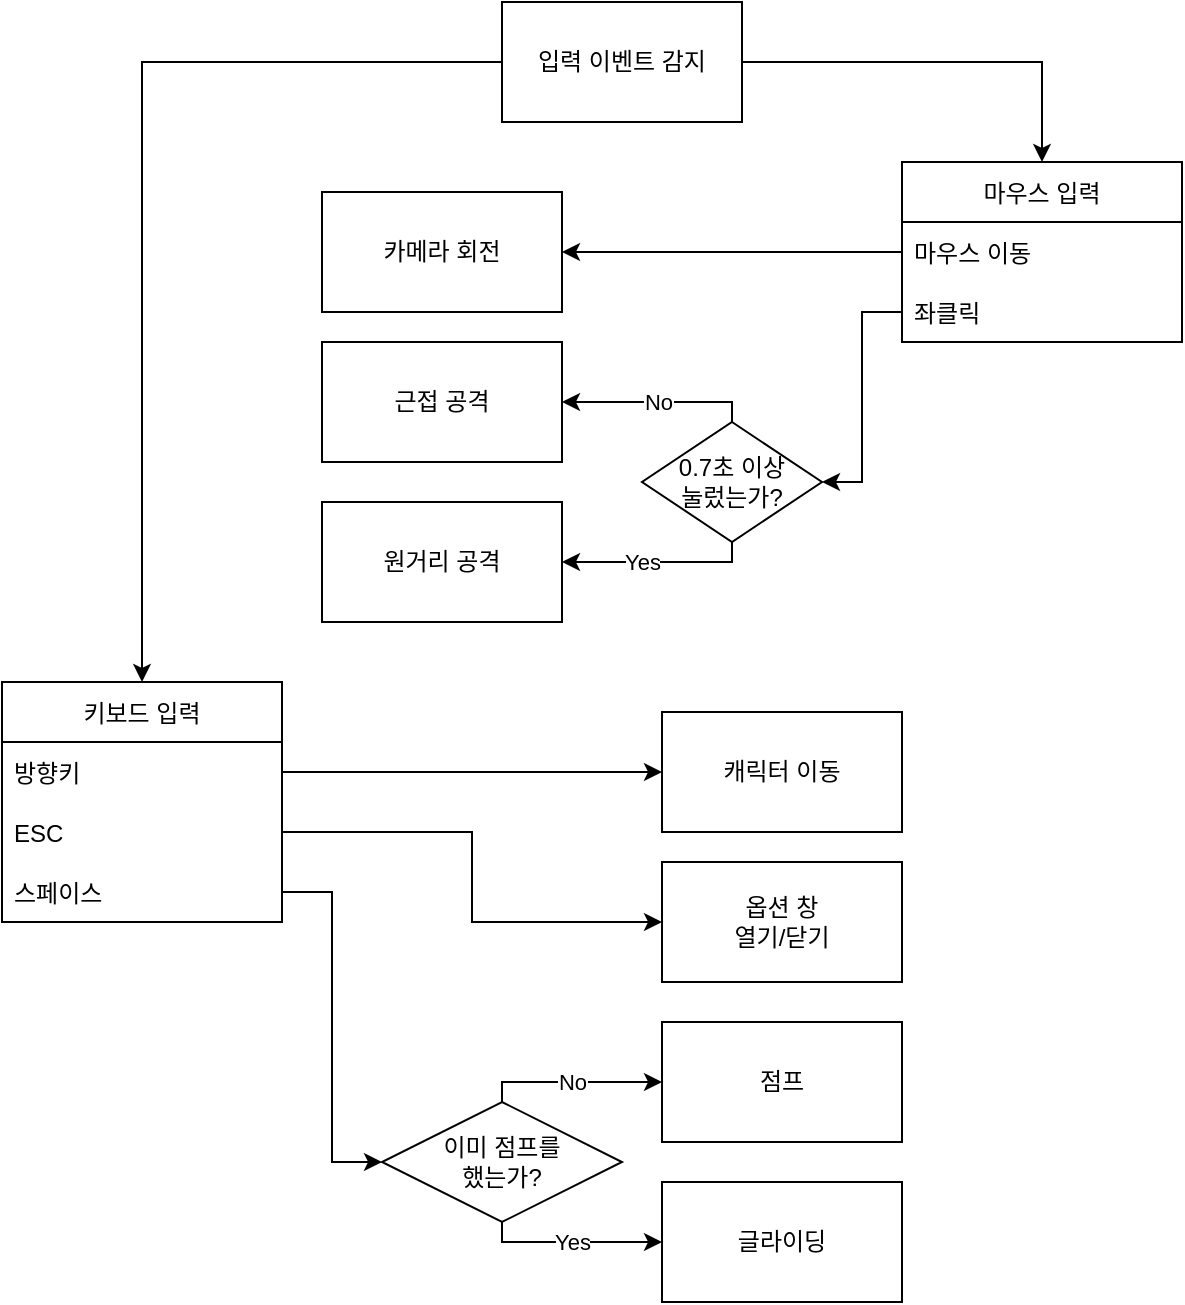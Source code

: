 <mxfile version="20.4.2" type="github">
  <diagram id="82kd5PlZFJquaqxWWlsF" name="페이지-1">
    <mxGraphModel dx="1422" dy="786" grid="1" gridSize="10" guides="1" tooltips="1" connect="1" arrows="1" fold="1" page="1" pageScale="1" pageWidth="700" pageHeight="800" math="0" shadow="0">
      <root>
        <mxCell id="0" />
        <mxCell id="1" parent="0" />
        <mxCell id="J3UUGQHg230ujq2XqdDO-4" value="" style="edgeStyle=orthogonalEdgeStyle;rounded=0;orthogonalLoop=1;jettySize=auto;html=1;entryX=0.5;entryY=0;entryDx=0;entryDy=0;" edge="1" parent="1" source="J3UUGQHg230ujq2XqdDO-1" target="J3UUGQHg230ujq2XqdDO-24">
          <mxGeometry relative="1" as="geometry">
            <mxPoint x="120" y="130" as="targetPoint" />
          </mxGeometry>
        </mxCell>
        <mxCell id="J3UUGQHg230ujq2XqdDO-6" value="" style="edgeStyle=orthogonalEdgeStyle;rounded=0;orthogonalLoop=1;jettySize=auto;html=1;entryX=0.5;entryY=0;entryDx=0;entryDy=0;" edge="1" parent="1" source="J3UUGQHg230ujq2XqdDO-1" target="J3UUGQHg230ujq2XqdDO-9">
          <mxGeometry relative="1" as="geometry">
            <mxPoint x="570" y="130" as="targetPoint" />
          </mxGeometry>
        </mxCell>
        <mxCell id="J3UUGQHg230ujq2XqdDO-1" value="입력 이벤트 감지" style="rounded=0;whiteSpace=wrap;html=1;" vertex="1" parent="1">
          <mxGeometry x="300" y="50" width="120" height="60" as="geometry" />
        </mxCell>
        <mxCell id="J3UUGQHg230ujq2XqdDO-9" value="마우스 입력" style="swimlane;fontStyle=0;childLayout=stackLayout;horizontal=1;startSize=30;horizontalStack=0;resizeParent=1;resizeParentMax=0;resizeLast=0;collapsible=1;marginBottom=0;" vertex="1" parent="1">
          <mxGeometry x="500" y="130" width="140" height="90" as="geometry" />
        </mxCell>
        <mxCell id="J3UUGQHg230ujq2XqdDO-10" value="마우스 이동" style="text;strokeColor=none;fillColor=none;align=left;verticalAlign=middle;spacingLeft=4;spacingRight=4;overflow=hidden;points=[[0,0.5],[1,0.5]];portConstraint=eastwest;rotatable=0;" vertex="1" parent="J3UUGQHg230ujq2XqdDO-9">
          <mxGeometry y="30" width="140" height="30" as="geometry" />
        </mxCell>
        <mxCell id="J3UUGQHg230ujq2XqdDO-11" value="좌클릭" style="text;strokeColor=none;fillColor=none;align=left;verticalAlign=middle;spacingLeft=4;spacingRight=4;overflow=hidden;points=[[0,0.5],[1,0.5]];portConstraint=eastwest;rotatable=0;" vertex="1" parent="J3UUGQHg230ujq2XqdDO-9">
          <mxGeometry y="60" width="140" height="30" as="geometry" />
        </mxCell>
        <mxCell id="J3UUGQHg230ujq2XqdDO-18" value="카메라 회전" style="rounded=0;whiteSpace=wrap;html=1;" vertex="1" parent="1">
          <mxGeometry x="210" y="145" width="120" height="60" as="geometry" />
        </mxCell>
        <mxCell id="J3UUGQHg230ujq2XqdDO-19" style="edgeStyle=orthogonalEdgeStyle;rounded=0;orthogonalLoop=1;jettySize=auto;html=1;exitX=0;exitY=0.5;exitDx=0;exitDy=0;entryX=1;entryY=0.5;entryDx=0;entryDy=0;" edge="1" parent="1" source="J3UUGQHg230ujq2XqdDO-10" target="J3UUGQHg230ujq2XqdDO-18">
          <mxGeometry relative="1" as="geometry" />
        </mxCell>
        <mxCell id="J3UUGQHg230ujq2XqdDO-20" value="근접 공격" style="rounded=0;whiteSpace=wrap;html=1;" vertex="1" parent="1">
          <mxGeometry x="210" y="220" width="120" height="60" as="geometry" />
        </mxCell>
        <mxCell id="J3UUGQHg230ujq2XqdDO-21" value="원거리 공격" style="rounded=0;whiteSpace=wrap;html=1;" vertex="1" parent="1">
          <mxGeometry x="210" y="300" width="120" height="60" as="geometry" />
        </mxCell>
        <mxCell id="J3UUGQHg230ujq2XqdDO-24" value="키보드 입력" style="swimlane;fontStyle=0;childLayout=stackLayout;horizontal=1;startSize=30;horizontalStack=0;resizeParent=1;resizeParentMax=0;resizeLast=0;collapsible=1;marginBottom=0;" vertex="1" parent="1">
          <mxGeometry x="50" y="390" width="140" height="120" as="geometry" />
        </mxCell>
        <mxCell id="J3UUGQHg230ujq2XqdDO-29" value="방향키" style="text;strokeColor=none;fillColor=none;align=left;verticalAlign=middle;spacingLeft=4;spacingRight=4;overflow=hidden;points=[[0,0.5],[1,0.5]];portConstraint=eastwest;rotatable=0;" vertex="1" parent="J3UUGQHg230ujq2XqdDO-24">
          <mxGeometry y="30" width="140" height="30" as="geometry" />
        </mxCell>
        <mxCell id="J3UUGQHg230ujq2XqdDO-31" value="ESC" style="text;strokeColor=none;fillColor=none;align=left;verticalAlign=middle;spacingLeft=4;spacingRight=4;overflow=hidden;points=[[0,0.5],[1,0.5]];portConstraint=eastwest;rotatable=0;" vertex="1" parent="J3UUGQHg230ujq2XqdDO-24">
          <mxGeometry y="60" width="140" height="30" as="geometry" />
        </mxCell>
        <mxCell id="J3UUGQHg230ujq2XqdDO-32" value="스페이스" style="text;strokeColor=none;fillColor=none;align=left;verticalAlign=middle;spacingLeft=4;spacingRight=4;overflow=hidden;points=[[0,0.5],[1,0.5]];portConstraint=eastwest;rotatable=0;" vertex="1" parent="J3UUGQHg230ujq2XqdDO-24">
          <mxGeometry y="90" width="140" height="30" as="geometry" />
        </mxCell>
        <mxCell id="J3UUGQHg230ujq2XqdDO-30" value="캐릭터 이동" style="rounded=0;whiteSpace=wrap;html=1;" vertex="1" parent="1">
          <mxGeometry x="380" y="405" width="120" height="60" as="geometry" />
        </mxCell>
        <mxCell id="J3UUGQHg230ujq2XqdDO-34" style="edgeStyle=orthogonalEdgeStyle;rounded=0;orthogonalLoop=1;jettySize=auto;html=1;exitX=1;exitY=0.5;exitDx=0;exitDy=0;entryX=0;entryY=0.5;entryDx=0;entryDy=0;" edge="1" parent="1" source="J3UUGQHg230ujq2XqdDO-29" target="J3UUGQHg230ujq2XqdDO-30">
          <mxGeometry relative="1" as="geometry" />
        </mxCell>
        <mxCell id="J3UUGQHg230ujq2XqdDO-35" value="옵션 창&lt;br&gt;열기/닫기" style="rounded=0;whiteSpace=wrap;html=1;" vertex="1" parent="1">
          <mxGeometry x="380" y="480" width="120" height="60" as="geometry" />
        </mxCell>
        <mxCell id="J3UUGQHg230ujq2XqdDO-36" style="edgeStyle=orthogonalEdgeStyle;rounded=0;orthogonalLoop=1;jettySize=auto;html=1;exitX=1;exitY=0.5;exitDx=0;exitDy=0;entryX=0;entryY=0.5;entryDx=0;entryDy=0;" edge="1" parent="1" source="J3UUGQHg230ujq2XqdDO-31" target="J3UUGQHg230ujq2XqdDO-35">
          <mxGeometry relative="1" as="geometry" />
        </mxCell>
        <mxCell id="J3UUGQHg230ujq2XqdDO-37" value="점프" style="rounded=0;whiteSpace=wrap;html=1;" vertex="1" parent="1">
          <mxGeometry x="380" y="560" width="120" height="60" as="geometry" />
        </mxCell>
        <mxCell id="J3UUGQHg230ujq2XqdDO-40" value="No" style="edgeStyle=orthogonalEdgeStyle;rounded=0;orthogonalLoop=1;jettySize=auto;html=1;exitX=0.5;exitY=0;exitDx=0;exitDy=0;entryX=1;entryY=0.5;entryDx=0;entryDy=0;" edge="1" parent="1" source="J3UUGQHg230ujq2XqdDO-38" target="J3UUGQHg230ujq2XqdDO-20">
          <mxGeometry relative="1" as="geometry">
            <Array as="points">
              <mxPoint x="415" y="250" />
            </Array>
          </mxGeometry>
        </mxCell>
        <mxCell id="J3UUGQHg230ujq2XqdDO-41" style="edgeStyle=orthogonalEdgeStyle;rounded=0;orthogonalLoop=1;jettySize=auto;html=1;entryX=1;entryY=0.5;entryDx=0;entryDy=0;exitX=0.5;exitY=1;exitDx=0;exitDy=0;" edge="1" parent="1" source="J3UUGQHg230ujq2XqdDO-38" target="J3UUGQHg230ujq2XqdDO-21">
          <mxGeometry relative="1" as="geometry">
            <Array as="points">
              <mxPoint x="415" y="330" />
            </Array>
          </mxGeometry>
        </mxCell>
        <mxCell id="J3UUGQHg230ujq2XqdDO-42" value="Yes" style="edgeLabel;html=1;align=center;verticalAlign=middle;resizable=0;points=[];" vertex="1" connectable="0" parent="J3UUGQHg230ujq2XqdDO-41">
          <mxGeometry x="-0.347" y="1" relative="1" as="geometry">
            <mxPoint x="-24" y="-1" as="offset" />
          </mxGeometry>
        </mxCell>
        <mxCell id="J3UUGQHg230ujq2XqdDO-38" value="0.7초 이상&lt;br&gt;눌렀는가?" style="rhombus;whiteSpace=wrap;html=1;" vertex="1" parent="1">
          <mxGeometry x="370" y="260" width="90" height="60" as="geometry" />
        </mxCell>
        <mxCell id="J3UUGQHg230ujq2XqdDO-39" style="edgeStyle=orthogonalEdgeStyle;rounded=0;orthogonalLoop=1;jettySize=auto;html=1;exitX=0;exitY=0.5;exitDx=0;exitDy=0;entryX=1;entryY=0.5;entryDx=0;entryDy=0;" edge="1" parent="1" source="J3UUGQHg230ujq2XqdDO-11" target="J3UUGQHg230ujq2XqdDO-38">
          <mxGeometry relative="1" as="geometry" />
        </mxCell>
        <mxCell id="J3UUGQHg230ujq2XqdDO-46" value="No" style="edgeStyle=orthogonalEdgeStyle;rounded=0;orthogonalLoop=1;jettySize=auto;html=1;exitX=0.5;exitY=0;exitDx=0;exitDy=0;entryX=0;entryY=0.5;entryDx=0;entryDy=0;" edge="1" parent="1" source="J3UUGQHg230ujq2XqdDO-43" target="J3UUGQHg230ujq2XqdDO-37">
          <mxGeometry relative="1" as="geometry">
            <Array as="points">
              <mxPoint x="300" y="590" />
            </Array>
          </mxGeometry>
        </mxCell>
        <mxCell id="J3UUGQHg230ujq2XqdDO-47" value="Yes" style="edgeStyle=orthogonalEdgeStyle;rounded=0;orthogonalLoop=1;jettySize=auto;html=1;exitX=0.5;exitY=1;exitDx=0;exitDy=0;entryX=0;entryY=0.5;entryDx=0;entryDy=0;" edge="1" parent="1" source="J3UUGQHg230ujq2XqdDO-43" target="J3UUGQHg230ujq2XqdDO-44">
          <mxGeometry relative="1" as="geometry">
            <Array as="points">
              <mxPoint x="300" y="670" />
            </Array>
          </mxGeometry>
        </mxCell>
        <mxCell id="J3UUGQHg230ujq2XqdDO-43" value="이미 점프를&lt;br&gt;했는가?" style="rhombus;whiteSpace=wrap;html=1;" vertex="1" parent="1">
          <mxGeometry x="240" y="600" width="120" height="60" as="geometry" />
        </mxCell>
        <mxCell id="J3UUGQHg230ujq2XqdDO-44" value="글라이딩" style="rounded=0;whiteSpace=wrap;html=1;" vertex="1" parent="1">
          <mxGeometry x="380" y="640" width="120" height="60" as="geometry" />
        </mxCell>
        <mxCell id="J3UUGQHg230ujq2XqdDO-45" style="edgeStyle=orthogonalEdgeStyle;rounded=0;orthogonalLoop=1;jettySize=auto;html=1;exitX=1;exitY=0.5;exitDx=0;exitDy=0;entryX=0;entryY=0.5;entryDx=0;entryDy=0;" edge="1" parent="1" source="J3UUGQHg230ujq2XqdDO-32" target="J3UUGQHg230ujq2XqdDO-43">
          <mxGeometry relative="1" as="geometry" />
        </mxCell>
      </root>
    </mxGraphModel>
  </diagram>
</mxfile>
